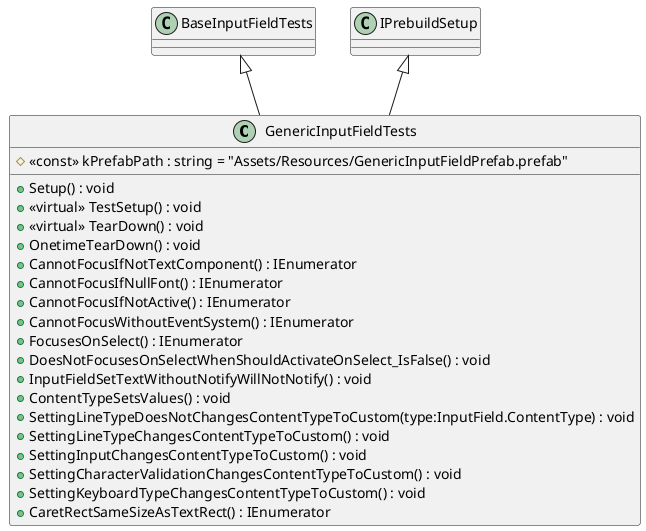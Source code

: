 @startuml
class GenericInputFieldTests {
    # <<const>> kPrefabPath : string = "Assets/Resources/GenericInputFieldPrefab.prefab"
    + Setup() : void
    + <<virtual>> TestSetup() : void
    + <<virtual>> TearDown() : void
    + OnetimeTearDown() : void
    + CannotFocusIfNotTextComponent() : IEnumerator
    + CannotFocusIfNullFont() : IEnumerator
    + CannotFocusIfNotActive() : IEnumerator
    + CannotFocusWithoutEventSystem() : IEnumerator
    + FocusesOnSelect() : IEnumerator
    + DoesNotFocusesOnSelectWhenShouldActivateOnSelect_IsFalse() : void
    + InputFieldSetTextWithoutNotifyWillNotNotify() : void
    + ContentTypeSetsValues() : void
    + SettingLineTypeDoesNotChangesContentTypeToCustom(type:InputField.ContentType) : void
    + SettingLineTypeChangesContentTypeToCustom() : void
    + SettingInputChangesContentTypeToCustom() : void
    + SettingCharacterValidationChangesContentTypeToCustom() : void
    + SettingKeyboardTypeChangesContentTypeToCustom() : void
    + CaretRectSameSizeAsTextRect() : IEnumerator
}
BaseInputFieldTests <|-- GenericInputFieldTests
IPrebuildSetup <|-- GenericInputFieldTests
@enduml
